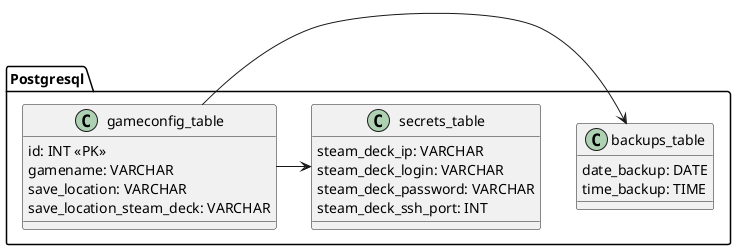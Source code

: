 @startuml
package Postgresql{


class gameconfig_table{
id: INT <<PK>>
gamename: VARCHAR
save_location: VARCHAR
save_location_steam_deck: VARCHAR
}

class backups_table{
date_backup: DATE
time_backup: TIME 
}

class secrets_table{
steam_deck_ip: VARCHAR
steam_deck_login: VARCHAR
steam_deck_password: VARCHAR
steam_deck_ssh_port: INT
}

gameconfig_table -> backups_table
gameconfig_table -> secrets_table
}

@enduml